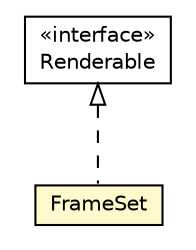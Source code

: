 #!/usr/local/bin/dot
#
# Class diagram 
# Generated by UMLGraph version R5_6-24-gf6e263 (http://www.umlgraph.org/)
#

digraph G {
	edge [fontname="Helvetica",fontsize=10,labelfontname="Helvetica",labelfontsize=10];
	node [fontname="Helvetica",fontsize=10,shape=plaintext];
	nodesep=0.25;
	ranksep=0.5;
	// fr.fastconnect.factory.tibco.bw.codereview.pages.IndexPage.FrameSet
	c149 [label=<<table title="fr.fastconnect.factory.tibco.bw.codereview.pages.IndexPage.FrameSet" border="0" cellborder="1" cellspacing="0" cellpadding="2" port="p" bgcolor="lemonChiffon" href="./IndexPage.FrameSet.html">
		<tr><td><table border="0" cellspacing="0" cellpadding="1">
<tr><td align="center" balign="center"> FrameSet </td></tr>
		</table></td></tr>
		</table>>, URL="./IndexPage.FrameSet.html", fontname="Helvetica", fontcolor="black", fontsize=10.0];
	//fr.fastconnect.factory.tibco.bw.codereview.pages.IndexPage.FrameSet implements org.rendersnake.Renderable
	c150:p -> c149:p [dir=back,arrowtail=empty,style=dashed];
	// org.rendersnake.Renderable
	c150 [label=<<table title="org.rendersnake.Renderable" border="0" cellborder="1" cellspacing="0" cellpadding="2" port="p" href="http://java.sun.com/j2se/1.4.2/docs/api/org/rendersnake/Renderable.html">
		<tr><td><table border="0" cellspacing="0" cellpadding="1">
<tr><td align="center" balign="center"> &#171;interface&#187; </td></tr>
<tr><td align="center" balign="center"> Renderable </td></tr>
		</table></td></tr>
		</table>>, URL="http://java.sun.com/j2se/1.4.2/docs/api/org/rendersnake/Renderable.html", fontname="Helvetica", fontcolor="black", fontsize=10.0];
}

